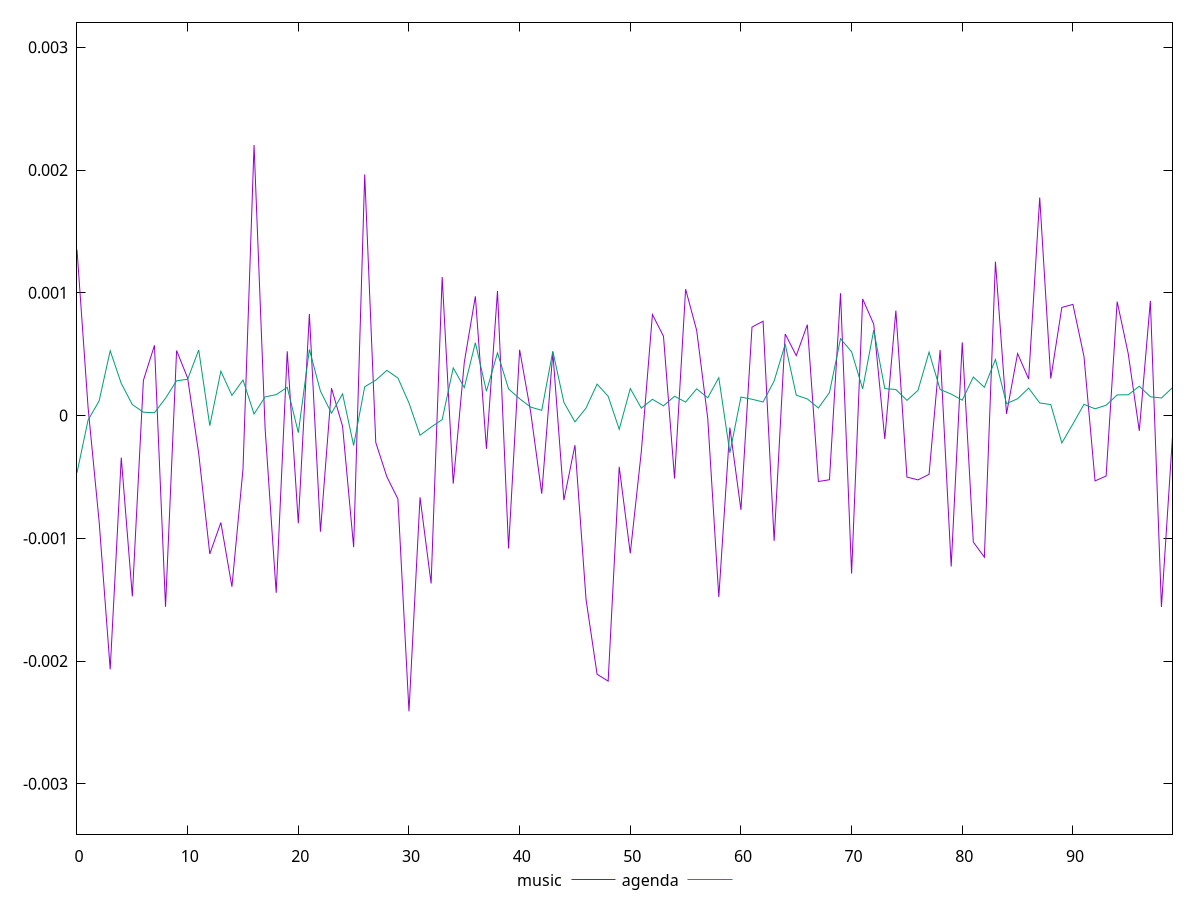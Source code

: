 reset

$music <<EOF
0 0.0013509234885643129
1 0.00006648183895589937
2 -0.0008648430875024607
3 -0.002067376218442689
4 -0.000342985451052176
5 -0.001473197580301748
6 0.00028664171512540607
7 0.0005719359291163004
8 -0.0015586952088737075
9 0.0005297215562774279
10 0.00030507054876849766
11 -0.0003096586117083813
12 -0.0011273929764064785
13 -0.0008715315843756677
14 -0.001394705812872006
15 -0.0004379356389927078
16 0.0022040467973359094
17 -0.0001056746255568522
18 -0.0014438368233511203
19 0.0005235523266825623
20 -0.0008781473304580137
21 0.0008283470683204383
22 -0.0009464912080094631
23 0.00022259023032171615
24 -0.00008780984720171969
25 -0.0010722144097882317
26 0.001964370885550358
27 -0.00021971458260732906
28 -0.0004983318377714166
29 -0.000679799637380403
30 -0.0024103861397446425
31 -0.0006660507048186507
32 -0.0013683937822115701
33 0.001128823216780321
34 -0.0005548193614585154
35 0.00043412234072191943
36 0.0009717427786739938
37 -0.00027094410591920886
38 0.0010148327954996026
39 -0.0010826275437892622
40 0.0005360153836303269
41 0.000027175406833944425
42 -0.0006369765178064216
43 0.0005142023046903491
44 -0.0006892084200188345
45 -0.00024127494602976945
46 -0.001496458247307754
47 -0.0021079117743142764
48 -0.0021639010250539036
49 -0.00041797580066184754
50 -0.0011227773773942226
51 -0.0002917361594268711
52 0.0008232708159452304
53 0.0006461472118178726
54 -0.0005129519714864736
55 0.0010298757821983848
56 0.0006933106540277498
57 -0.00002268077362470866
58 -0.001478655695354121
59 -0.00009836821276878044
60 -0.0007683106186875219
61 0.0007209682109775948
62 0.0007686752625030852
63 -0.001020947197823914
64 0.000664529029908488
65 0.0004884172084804392
66 0.0007399898760032372
67 -0.0005373484949955335
68 -0.0005229822433275091
69 0.000996411542892349
70 -0.0012874595175782918
71 0.0009498255417593734
72 0.0007445953802484265
73 -0.00019108462325861665
74 0.0008551449796692353
75 -0.0005012345977313274
76 -0.0005240850145136657
77 -0.00047939094529219766
78 0.0005336192682687798
79 -0.0012301904493371581
80 0.0005960881123049974
81 -0.0010307456297145648
82 -0.0011542045957234196
83 0.0012536280006653466
84 0.00001387033428238288
85 0.0005051648034488168
86 0.0002981167452917197
87 0.001775895742394533
88 0.0003015934967357706
89 0.0008810983135348796
90 0.0009055839332271665
91 0.0004820300016252263
92 -0.0005324585910482626
93 -0.0004928561432546594
94 0.0009283360805517907
95 0.000503805575723558
96 -0.00012418086632644683
97 0.0009346508062112874
98 -0.0015594031220938678
99 -0.0001698370944110919
EOF

$agenda <<EOF
0 -0.00046560335671253503
1 -0.00003713357321257216
2 0.00011940687668386963
3 0.0005278185293744186
4 0.00026143754059287927
5 0.000089581669200961
6 0.00002722428810343347
7 0.000022966440380645104
8 0.00014132757428536035
9 0.00028310815710591575
10 0.00029568829039213206
11 0.0005345181899449935
12 -0.00008281215359342009
13 0.0003612798172583476
14 0.00016347544595398666
15 0.0002896958104368075
16 0.000012614187633364082
17 0.0001520051774982989
18 0.00017051723948641184
19 0.00023008509841786483
20 -0.00013924918188590318
21 0.0005383449334077694
22 0.00019873470996470966
23 0.000019432993049595117
24 0.0001763638098148834
25 -0.0002438553346892802
26 0.0002346571248926177
27 0.0002883138113033312
28 0.0003679832225113977
29 0.00030610256006846084
30 0.00010248396005590465
31 -0.00016037156800845497
32 -0.00009418349312624863
33 -0.00003295438412165841
34 0.0003880917791457106
35 0.00022752277232652163
36 0.0005933046928575491
37 0.00019828251364231164
38 0.0005106524368362287
39 0.0002172305595685209
40 0.00013704838228014715
41 0.00006874710249891724
42 0.00004281974082930851
43 0.0005246272994935519
44 0.0001069786543396456
45 -0.00005150146987900062
46 0.00006072266763056389
47 0.0002562338493692917
48 0.0001571382721674619
49 -0.00011187237943185435
50 0.0002199781766014486
51 0.00006007785891352646
52 0.0001324298430175175
53 0.00007920325338287571
54 0.0001570420415135221
55 0.00010981265049849753
56 0.00021747585310763484
57 0.00014498904161363012
58 0.000308413897171278
59 -0.00030362208326967786
60 0.00015061588978231843
61 0.00013296922167801983
62 0.00011065073532765535
63 0.00028159582717792174
64 0.0005809987072942502
65 0.00016601927727079578
66 0.00013548219762425927
67 0.00006162526914053058
68 0.00018727185319988293
69 0.0006261589842844695
70 0.0005194104317132742
71 0.00021722054733764318
72 0.0006956724105302958
73 0.00021947780978942566
74 0.00021229215456383677
75 0.0001238686883389295
76 0.00020506630541143324
77 0.0005167503701691723
78 0.00021239738319450696
79 0.0001749002618744111
80 0.00012539248503297683
81 0.0003140009399083488
82 0.0002301999484008277
83 0.0004570356856733182
84 0.00009700509752238461
85 0.00013695686489822445
86 0.00022362937192734744
87 0.00010262213830503075
88 0.00008940723715997745
89 -0.000223350603185396
90 -0.00006821998169037613
91 0.0000914026022143577
92 0.000055081825750830096
93 0.00008404835373220232
94 0.0001682535840004218
95 0.00016934511262834963
96 0.00023874650944109567
97 0.00015315080777045242
98 0.00014304436523486784
99 0.00022727796040880043
EOF

set key outside below
set xrange [0:99]
set yrange [-0.0034103861397446426:0.0032040467973359094]
set trange [-0.0034103861397446426:0.0032040467973359094]
set terminal svg size 640, 520 enhanced background rgb 'white'
set output "reports/report_00030_2021-02-24T20-42-31.540Z/meta/pScore-difference/comparison/line/0_vs_1.svg"

plot $music title "music" with line, \
     $agenda title "agenda" with line

reset

